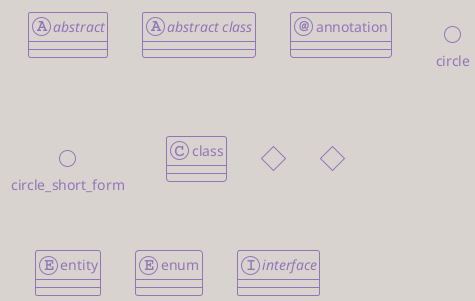 ' Do not edit
' Theme Gallery
' autogenerated by script
'
@startuml
!theme mimeograph
abstract        abstract
abstract class  "abstract class"
annotation      annotation
circle          circle
()              circle_short_form
class           class
diamond         diamond
<>              diamond_short_form
entity          entity
enum            enum
interface       interface
@enduml
